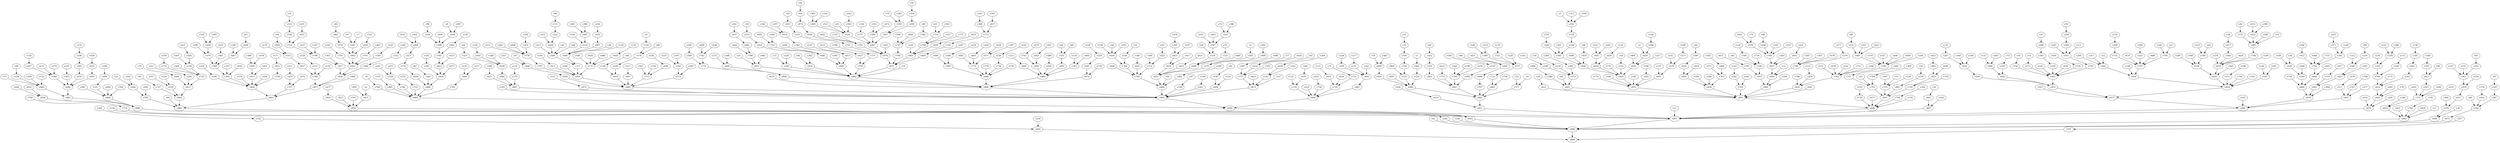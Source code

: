 digraph G {
	"v0"->"v171"
	"v1"->"v442"
	"v2"->"v620"
	"v3"->"v436"
	"v4"->"v815"
	"v5"->"v565"
	"v6"->"v594"
	"v7"->"v447"
	"v8"->"v784"
	"v9"->"v116"
	"v10"->"v515"
	"v11"->"v842"
	"v12"->"v403"
	"v13"->"v866"
	"v14"->"v883"
	"v15"->"v897"
	"v16"->"v754"
	"v17"->"v885"
	"v18"->"v322"
	"v19"->"v411"
	"v20"->"v214"
	"v21"->"v72"
	"v22"->"v752"
	"v23"->"v266"
	"v24"->"v421"
	"v25"->"v685"
	"v26"->"v153"
	"v27"->"v705"
	"v28"->"v417"
	"v29"->"v543"
	"v30"->"v354"
	"v31"->"v538"
	"v32"->"v641"
	"v33"->"v852"
	"v34"->"v636"
	"v35"->"v288"
	"v36"->"v690"
	"v37"->"v349"
	"v38"->"v640"
	"v39"->"v229"
	"v40"->"v418"
	"v41"->"v898"
	"v42"->"v568"
	"v43"->"v626"
	"v44"->"v325"
	"v45"->"v727"
	"v46"->"v431"
	"v47"->"v400"
	"v48"->"v224"
	"v49"->"v103"
	"v50"->"v154"
	"v51"->"v272"
	"v52"->"v171"
	"v53"->"v755"
	"v54"->"v570"
	"v55"->"v719"
	"v56"->"v64"
	"v57"->"v447"
	"v58"->"v524"
	"v59"->"v294"
	"v60"->"v382"
	"v61"->"v601"
	"v62"->"v340"
	"v63"->"v396"
	"v64"->"v473"
	"v65"->"v661"
	"v66"->"v544"
	"v67"->"v658"
	"v68"->"v138"
	"v69"->"v884"
	"v70"->"v125"
	"v71"->"v721"
	"v72"->"v195"
	"v73"->"v182"
	"v74"->"v809"
	"v75"->"v592"
	"v76"->"v678"
	"v77"->"v387"
	"v78"->"v600"
	"v79"->"v829"
	"v80"->"v415"
	"v81"->"v868"
	"v82"->"v162"
	"v83"->"v744"
	"v84"->"v568"
	"v85"->"v103"
	"v86"->"v605"
	"v87"->"v461"
	"v88"->"v268"
	"v89"->"v178"
	"v90"->"v131"
	"v91"->"v196"
	"v92"->"v516"
	"v93"->"v165"
	"v94"->"v460"
	"v95"->"v181"
	"v96"->"v410"
	"v97"->"v234"
	"v98"->"v528"
	"v99"->"v216"
	"v100"->"v413"
	"v101"->"v854"
	"v102"->"v542"
	"v103"->"v405"
	"v104"->"v863"
	"v105"->"v330"
	"v106"->"v265"
	"v107"->"v805"
	"v108"->"v426"
	"v109"->"v501"
	"v110"->"v763"
	"v111"->"v591"
	"v112"->"v472"
	"v113"->"v526"
	"v114"->"v279"
	"v115"->"v634"
	"v116"->"v178"
	"v117"->"v121"
	"v118"->"v896"
	"v119"->"v624"
	"v120"->"v604"
	"v121"->"v495"
	"v122"->"v339"
	"v123"->"v781"
	"v124"->"v560"
	"v125"->"v808"
	"v126"->"v547"
	"v127"->"v873"
	"v128"->"v818"
	"v129"->"v640"
	"v130"->"v137"
	"v131"->"v222"
	"v132"->"v207"
	"v133"->"v449"
	"v134"->"v282"
	"v135"->"v466"
	"v136"->"v185"
	"v137"->"v867"
	"v138"->"v614"
	"v139"->"v482"
	"v140"->"v622"
	"v141"->"v495"
	"v142"->"v189"
	"v143"->"v342"
	"v144"->"v306"
	"v145"->"v591"
	"v146"->"v419"
	"v147"->"v301"
	"v148"->"v380"
	"v149"->"v292"
	"v150"->"v327"
	"v151"->"v389"
	"v152"->"v718"
	"v153"->"v685"
	"v154"->"v572"
	"v155"->"v691"
	"v156"->"v236"
	"v157"->"v466"
	"v158"->"v719"
	"v159"->"v390"
	"v160"->"v807"
	"v161"->"v588"
	"v162"->"v355"
	"v163"->"v894"
	"v164"->"v514"
	"v165"->"v287"
	"v166"->"v210"
	"v167"->"v559"
	"v168"->"v762"
	"v169"->"v229"
	"v170"->"v321"
	"v171"->"v865"
	"v172"->"v644"
	"v173"->"v186"
	"v174"->"v876"
	"v175"->"v814"
	"v176"->"v432"
	"v177"->"v278"
	"v178"->"v328"
	"v179"->"v553"
	"v180"->"v714"
	"v181"->"v301"
	"v182"->"v645"
	"v183"->"v312"
	"v184"->"v876"
	"v185"->"v443"
	"v186"->"v365"
	"v187"->"v719"
	"v188"->"v846"
	"v189"->"v822"
	"v190"->"v667"
	"v191"->"v780"
	"v192"->"v602"
	"v193"->"v892"
	"v194"->"v832"
	"v195"->"v320"
	"v196"->"v604"
	"v197"->"v823"
	"v198"->"v749"
	"v199"->"v486"
	"v200"->"v898"
	"v201"->"v829"
	"v202"->"v266"
	"v203"->"v731"
	"v204"->"v786"
	"v205"->"v878"
	"v206"->"v838"
	"v207"->"v426"
	"v208"->"v373"
	"v209"->"v589"
	"v210"->"v778"
	"v211"->"v506"
	"v212"->"v689"
	"v213"->"v568"
	"v214"->"v455"
	"v215"->"v427"
	"v216"->"v599"
	"v217"->"v607"
	"v218"->"v566"
	"v219"->"v380"
	"v220"->"v577"
	"v221"->"v505"
	"v222"->"v408"
	"v223"->"v340"
	"v224"->"v866"
	"v225"->"v655"
	"v226"->"v450"
	"v227"->"v798"
	"v228"->"v512"
	"v229"->"v549"
	"v230"->"v349"
	"v231"->"v579"
	"v232"->"v301"
	"v233"->"v507"
	"v234"->"v892"
	"v235"->"v367"
	"v236"->"v756"
	"v237"->"v419"
	"v238"->"v358"
	"v239"->"v494"
	"v240"->"v638"
	"v241"->"v338"
	"v242"->"v647"
	"v243"->"v583"
	"v244"->"v740"
	"v245"->"v277"
	"v246"->"v716"
	"v247"->"v669"
	"v248"->"v558"
	"v249"->"v819"
	"v250"->"v665"
	"v251"->"v400"
	"v252"->"v762"
	"v253"->"v326"
	"v254"->"v395"
	"v255"->"v780"
	"v256"->"v429"
	"v257"->"v820"
	"v258"->"v329"
	"v259"->"v274"
	"v260"->"v403"
	"v261"->"v637"
	"v262"->"v804"
	"v263"->"v825"
	"v264"->"v663"
	"v265"->"v876"
	"v266"->"v789"
	"v267"->"v877"
	"v268"->"v780"
	"v269"->"v392"
	"v270"->"v788"
	"v271"->"v783"
	"v272"->"v843"
	"v273"->"v659"
	"v274"->"v649"
	"v275"->"v338"
	"v276"->"v519"
	"v277"->"v292"
	"v278"->"v706"
	"v279"->"v887"
	"v280"->"v339"
	"v281"->"v679"
	"v282"->"v898"
	"v283"->"v497"
	"v284"->"v412"
	"v285"->"v849"
	"v286"->"v411"
	"v287"->"v544"
	"v288"->"v345"
	"v289"->"v425"
	"v290"->"v621"
	"v291"->"v547"
	"v292"->"v792"
	"v293"->"v636"
	"v294"->"v383"
	"v295"->"v701"
	"v296"->"v371"
	"v297"->"v326"
	"v298"->"v757"
	"v299"->"v578"
	"v300"->"v704"
	"v301"->"v429"
	"v302"->"v758"
	"v303"->"v837"
	"v304"->"v723"
	"v305"->"v706"
	"v306"->"v620"
	"v307"->"v706"
	"v308"->"v558"
	"v309"->"v522"
	"v310"->"v777"
	"v311"->"v439"
	"v312"->"v388"
	"v313"->"v436"
	"v314"->"v569"
	"v315"->"v599"
	"v316"->"v843"
	"v317"->"v403"
	"v318"->"v713"
	"v319"->"v856"
	"v320"->"v535"
	"v321"->"v577"
	"v322"->"v850"
	"v323"->"v408"
	"v324"->"v595"
	"v325"->"v638"
	"v326"->"v573"
	"v327"->"v389"
	"v328"->"v614"
	"v329"->"v585"
	"v330"->"v834"
	"v331"->"v491"
	"v332"->"v508"
	"v333"->"v481"
	"v334"->"v749"
	"v335"->"v705"
	"v336"->"v876"
	"v337"->"v798"
	"v338"->"v746"
	"v339"->"v519"
	"v340"->"v558"
	"v341"->"v423"
	"v342"->"v702"
	"v343"->"v874"
	"v344"->"v426"
	"v345"->"v520"
	"v346"->"v352"
	"v347"->"v368"
	"v348"->"v659"
	"v349"->"v883"
	"v350"->"v436"
	"v351"->"v440"
	"v352"->"v415"
	"v353"->"v785"
	"v354"->"v430"
	"v355"->"v803"
	"v356"->"v360"
	"v357"->"v791"
	"v358"->"v495"
	"v359"->"v409"
	"v360"->"v776"
	"v361"->"v463"
	"v362"->"v418"
	"v363"->"v592"
	"v364"->"v458"
	"v365"->"v635"
	"v366"->"v879"
	"v367"->"v696"
	"v368"->"v712"
	"v369"->"v569"
	"v370"->"v389"
	"v371"->"v854"
	"v372"->"v778"
	"v373"->"v579"
	"v374"->"v740"
	"v375"->"v733"
	"v376"->"v848"
	"v377"->"v855"
	"v378"->"v819"
	"v379"->"v858"
	"v380"->"v577"
	"v381"->"v489"
	"v382"->"v747"
	"v383"->"v591"
	"v384"->"v676"
	"v385"->"v494"
	"v386"->"v409"
	"v387"->"v777"
	"v388"->"v826"
	"v389"->"v696"
	"v390"->"v735"
	"v391"->"v582"
	"v392"->"v572"
	"v393"->"v437"
	"v394"->"v497"
	"v395"->"v823"
	"v396"->"v616"
	"v397"->"v671"
	"v398"->"v747"
	"v399"->"v866"
	"v400"->"v668"
	"v401"->"v468"
	"v402"->"v573"
	"v403"->"v818"
	"v404"->"v598"
	"v405"->"v880"
	"v406"->"v586"
	"v407"->"v449"
	"v408"->"v568"
	"v409"->"v813"
	"v410"->"v830"
	"v411"->"v507"
	"v412"->"v792"
	"v413"->"v816"
	"v414"->"v425"
	"v415"->"v567"
	"v416"->"v468"
	"v417"->"v564"
	"v418"->"v883"
	"v419"->"v563"
	"v420"->"v785"
	"v421"->"v891"
	"v422"->"v440"
	"v423"->"v714"
	"v424"->"v516"
	"v425"->"v685"
	"v426"->"v509"
	"v427"->"v799"
	"v428"->"v633"
	"v429"->"v611"
	"v430"->"v827"
	"v431"->"v440"
	"v432"->"v544"
	"v433"->"v483"
	"v434"->"v742"
	"v435"->"v730"
	"v436"->"v518"
	"v437"->"v712"
	"v438"->"v671"
	"v439"->"v737"
	"v440"->"v740"
	"v441"->"v778"
	"v442"->"v525"
	"v443"->"v541"
	"v444"->"v836"
	"v445"->"v844"
	"v446"->"v731"
	"v447"->"v802"
	"v448"->"v549"
	"v449"->"v645"
	"v450"->"v487"
	"v451"->"v885"
	"v452"->"v813"
	"v453"->"v605"
	"v454"->"v843"
	"v455"->"v846"
	"v456"->"v858"
	"v457"->"v710"
	"v458"->"v542"
	"v459"->"v695"
	"v460"->"v553"
	"v461"->"v886"
	"v462"->"v600"
	"v463"->"v800"
	"v464"->"v535"
	"v465"->"v507"
	"v466"->"v709"
	"v467"->"v761"
	"v468"->"v511"
	"v469"->"v857"
	"v470"->"v797"
	"v471"->"v896"
	"v472"->"v729"
	"v473"->"v639"
	"v474"->"v588"
	"v475"->"v743"
	"v476"->"v737"
	"v477"->"v824"
	"v478"->"v762"
	"v479"->"v517"
	"v480"->"v656"
	"v481"->"v768"
	"v482"->"v765"
	"v483"->"v653"
	"v484"->"v820"
	"v485"->"v763"
	"v486"->"v531"
	"v487"->"v640"
	"v488"->"v575"
	"v489"->"v575"
	"v490"->"v804"
	"v491"->"v837"
	"v492"->"v789"
	"v493"->"v815"
	"v494"->"v578"
	"v495"->"v687"
	"v496"->"v683"
	"v497"->"v514"
	"v498"->"v742"
	"v499"->"v782"
	"v500"->"v724"
	"v501"->"v892"
	"v502"->"v684"
	"v503"->"v534"
	"v504"->"v619"
	"v505"->"v534"
	"v506"->"v811"
	"v507"->"v524"
	"v508"->"v572"
	"v509"->"v870"
	"v510"->"v673"
	"v511"->"v574"
	"v512"->"v788"
	"v513"->"v872"
	"v514"->"v640"
	"v515"->"v550"
	"v516"->"v777"
	"v517"->"v855"
	"v518"->"v556"
	"v519"->"v766"
	"v520"->"v843"
	"v521"->"v660"
	"v522"->"v665"
	"v523"->"v626"
	"v524"->"v808"
	"v525"->"v840"
	"v526"->"v766"
	"v527"->"v790"
	"v528"->"v598"
	"v529"->"v546"
	"v530"->"v636"
	"v531"->"v804"
	"v532"->"v762"
	"v533"->"v738"
	"v534"->"v723"
	"v535"->"v840"
	"v536"->"v606"
	"v537"->"v613"
	"v538"->"v764"
	"v539"->"v722"
	"v540"->"v552"
	"v541"->"v814"
	"v542"->"v873"
	"v543"->"v576"
	"v544"->"v675"
	"v545"->"v702"
	"v546"->"v582"
	"v547"->"v854"
	"v548"->"v816"
	"v549"->"v860"
	"v550"->"v732"
	"v551"->"v731"
	"v552"->"v797"
	"v553"->"v657"
	"v554"->"v559"
	"v555"->"v647"
	"v556"->"v582"
	"v557"->"v740"
	"v558"->"v825"
	"v559"->"v864"
	"v560"->"v744"
	"v561"->"v817"
	"v562"->"v749"
	"v563"->"v613"
	"v564"->"v819"
	"v565"->"v575"
	"v566"->"v683"
	"v567"->"v731"
	"v568"->"v717"
	"v569"->"v626"
	"v570"->"v801"
	"v571"->"v651"
	"v572"->"v601"
	"v573"->"v845"
	"v574"->"v828"
	"v575"->"v851"
	"v576"->"v759"
	"v577"->"v715"
	"v578"->"v768"
	"v579"->"v691"
	"v580"->"v685"
	"v581"->"v821"
	"v582"->"v830"
	"v583"->"v626"
	"v584"->"v771"
	"v585"->"v673"
	"v586"->"v601"
	"v587"->"v594"
	"v588"->"v867"
	"v589"->"v868"
	"v590"->"v838"
	"v591"->"v750"
	"v592"->"v827"
	"v593"->"v755"
	"v594"->"v598"
	"v595"->"v858"
	"v596"->"v869"
	"v597"->"v713"
	"v598"->"v765"
	"v599"->"v821"
	"v600"->"v654"
	"v601"->"v891"
	"v602"->"v638"
	"v603"->"v678"
	"v604"->"v892"
	"v605"->"v698"
	"v606"->"v713"
	"v607"->"v845"
	"v608"->"v653"
	"v609"->"v808"
	"v610"->"v878"
	"v611"->"v676"
	"v612"->"v772"
	"v613"->"v849"
	"v614"->"v845"
	"v615"->"v812"
	"v616"->"v695"
	"v617"->"v833"
	"v618"->"v890"
	"v619"->"v871"
	"v620"->"v820"
	"v621"->"v887"
	"v622"->"v782"
	"v623"->"v873"
	"v624"->"v650"
	"v625"->"v839"
	"v626"->"v867"
	"v627"->"v835"
	"v628"->"v819"
	"v629"->"v771"
	"v630"->"v729"
	"v631"->"v632"
	"v632"->"v851"
	"v633"->"v693"
	"v634"->"v810"
	"v635"->"v696"
	"v636"->"v764"
	"v637"->"v662"
	"v638"->"v882"
	"v639"->"v781"
	"v640"->"v717"
	"v641"->"v807"
	"v642"->"v781"
	"v643"->"v891"
	"v644"->"v771"
	"v645"->"v870"
	"v646"->"v740"
	"v647"->"v650"
	"v648"->"v830"
	"v649"->"v841"
	"v650"->"v850"
	"v651"->"v728"
	"v652"->"v836"
	"v653"->"v720"
	"v654"->"v840"
	"v655"->"v732"
	"v656"->"v880"
	"v657"->"v788"
	"v658"->"v667"
	"v659"->"v806"
	"v660"->"v802"
	"v661"->"v674"
	"v662"->"v786"
	"v663"->"v775"
	"v664"->"v792"
	"v665"->"v899"
	"v666"->"v747"
	"v667"->"v768"
	"v668"->"v845"
	"v669"->"v875"
	"v670"->"v706"
	"v671"->"v775"
	"v672"->"v795"
	"v673"->"v890"
	"v674"->"v802"
	"v675"->"v898"
	"v676"->"v690"
	"v677"->"v834"
	"v678"->"v780"
	"v679"->"v718"
	"v680"->"v771"
	"v681"->"v751"
	"v682"->"v852"
	"v683"->"v848"
	"v684"->"v783"
	"v685"->"v748"
	"v686"->"v797"
	"v687"->"v856"
	"v688"->"v778"
	"v689"->"v880"
	"v690"->"v898"
	"v691"->"v876"
	"v692"->"v775"
	"v693"->"v696"
	"v694"->"v716"
	"v695"->"v838"
	"v696"->"v881"
	"v697"->"v840"
	"v698"->"v707"
	"v699"->"v740"
	"v700"->"v774"
	"v701"->"v822"
	"v702"->"v891"
	"v703"->"v720"
	"v704"->"v752"
	"v705"->"v797"
	"v706"->"v842"
	"v707"->"v865"
	"v708"->"v767"
	"v709"->"v889"
	"v710"->"v831"
	"v711"->"v762"
	"v712"->"v745"
	"v713"->"v845"
	"v714"->"v782"
	"v715"->"v862"
	"v716"->"v846"
	"v717"->"v816"
	"v718"->"v856"
	"v719"->"v847"
	"v720"->"v847"
	"v721"->"v729"
	"v722"->"v723"
	"v723"->"v811"
	"v724"->"v843"
	"v725"->"v792"
	"v726"->"v862"
	"v727"->"v864"
	"v728"->"v858"
	"v729"->"v856"
	"v730"->"v856"
	"v731"->"v832"
	"v732"->"v798"
	"v733"->"v889"
	"v734"->"v744"
	"v735"->"v797"
	"v736"->"v854"
	"v737"->"v861"
	"v738"->"v896"
	"v739"->"v860"
	"v740"->"v762"
	"v741"->"v794"
	"v742"->"v776"
	"v743"->"v800"
	"v744"->"v853"
	"v745"->"v863"
	"v746"->"v889"
	"v747"->"v760"
	"v748"->"v819"
	"v749"->"v841"
	"v750"->"v843"
	"v751"->"v752"
	"v752"->"v847"
	"v753"->"v866"
	"v754"->"v843"
	"v755"->"v790"
	"v756"->"v848"
	"v757"->"v799"
	"v758"->"v896"
	"v759"->"v874"
	"v760"->"v875"
	"v761"->"v822"
	"v762"->"v810"
	"v763"->"v880"
	"v764"->"v782"
	"v765"->"v812"
	"v766"->"v814"
	"v767"->"v855"
	"v768"->"v785"
	"v769"->"v804"
	"v770"->"v850"
	"v771"->"v816"
	"v772"->"v841"
	"v773"->"v790"
	"v774"->"v893"
	"v775"->"v848"
	"v776"->"v806"
	"v777"->"v873"
	"v778"->"v787"
	"v779"->"v848"
	"v780"->"v837"
	"v781"->"v874"
	"v782"->"v868"
	"v783"->"v838"
	"v784"->"v889"
	"v785"->"v858"
	"v786"->"v852"
	"v787"->"v816"
	"v788"->"v857"
	"v789"->"v884"
	"v790"->"v863"
	"v791"->"v899"
	"v792"->"v844"
	"v793"->"v835"
	"v794"->"v885"
	"v795"->"v853"
	"v796"->"v810"
	"v797"->"v818"
	"v798"->"v817"
	"v799"->"v883"
	"v800"->"v880"
	"v801"->"v847"
	"v802"->"v822"
	"v803"->"v841"
	"v804"->"v888"
	"v805"->"v889"
	"v806"->"v890"
	"v807"->"v897"
	"v808"->"v851"
	"v809"->"v811"
	"v810"->"v891"
	"v811"->"v864"
	"v812"->"v834"
	"v813"->"v858"
	"v814"->"v829"
	"v815"->"v835"
	"v816"->"v845"
	"v817"->"v826"
	"v818"->"v854"
	"v819"->"v825"
	"v820"->"v850"
	"v821"->"v831"
	"v822"->"v826"
	"v823"->"v833"
	"v824"->"v835"
	"v825"->"v854"
	"v826"->"v857"
	"v827"->"v867"
	"v828"->"v886"
	"v829"->"v878"
	"v830"->"v850"
	"v831"->"v879"
	"v832"->"v885"
	"v833"->"v851"
	"v834"->"v886"
	"v835"->"v897"
	"v836"->"v888"
	"v837"->"v842"
	"v838"->"v891"
	"v839"->"v863"
	"v840"->"v865"
	"v841"->"v865"
	"v842"->"v869"
	"v843"->"v870"
	"v844"->"v860"
	"v845"->"v892"
	"v846"->"v849"
	"v847"->"v896"
	"v848"->"v890"
	"v849"->"v883"
	"v850"->"v876"
	"v851"->"v868"
	"v852"->"v883"
	"v853"->"v869"
	"v854"->"v877"
	"v855"->"v894"
	"v856"->"v895"
	"v857"->"v861"
	"v858"->"v861"
	"v859"->"v885"
	"v860"->"v879"
	"v861"->"v884"
	"v862"->"v865"
	"v863"->"v875"
	"v864"->"v884"
	"v865"->"v871"
	"v866"->"v881"
	"v867"->"v874"
	"v868"->"v892"
	"v869"->"v891"
	"v870"->"v877"
	"v871"->"v897"
	"v872"->"v892"
	"v873"->"v892"
	"v874"->"v875"
	"v875"->"v883"
	"v876"->"v891"
	"v877"->"v894"
	"v878"->"v897"
	"v879"->"v894"
	"v880"->"v890"
	"v881"->"v888"
	"v882"->"v887"
	"v883"->"v890"
	"v884"->"v893"
	"v885"->"v898"
	"v886"->"v889"
	"v887"->"v892"
	"v888"->"v893"
	"v889"->"v895"
	"v890"->"v892"
	"v891"->"v896"
	"v892"->"v895"
	"v893"->"v898"
	"v894"->"v897"
	"v895"->"v897"
	"v896"->"v897"
	"v897"->"v898"
	"v898"->"v899"
}
